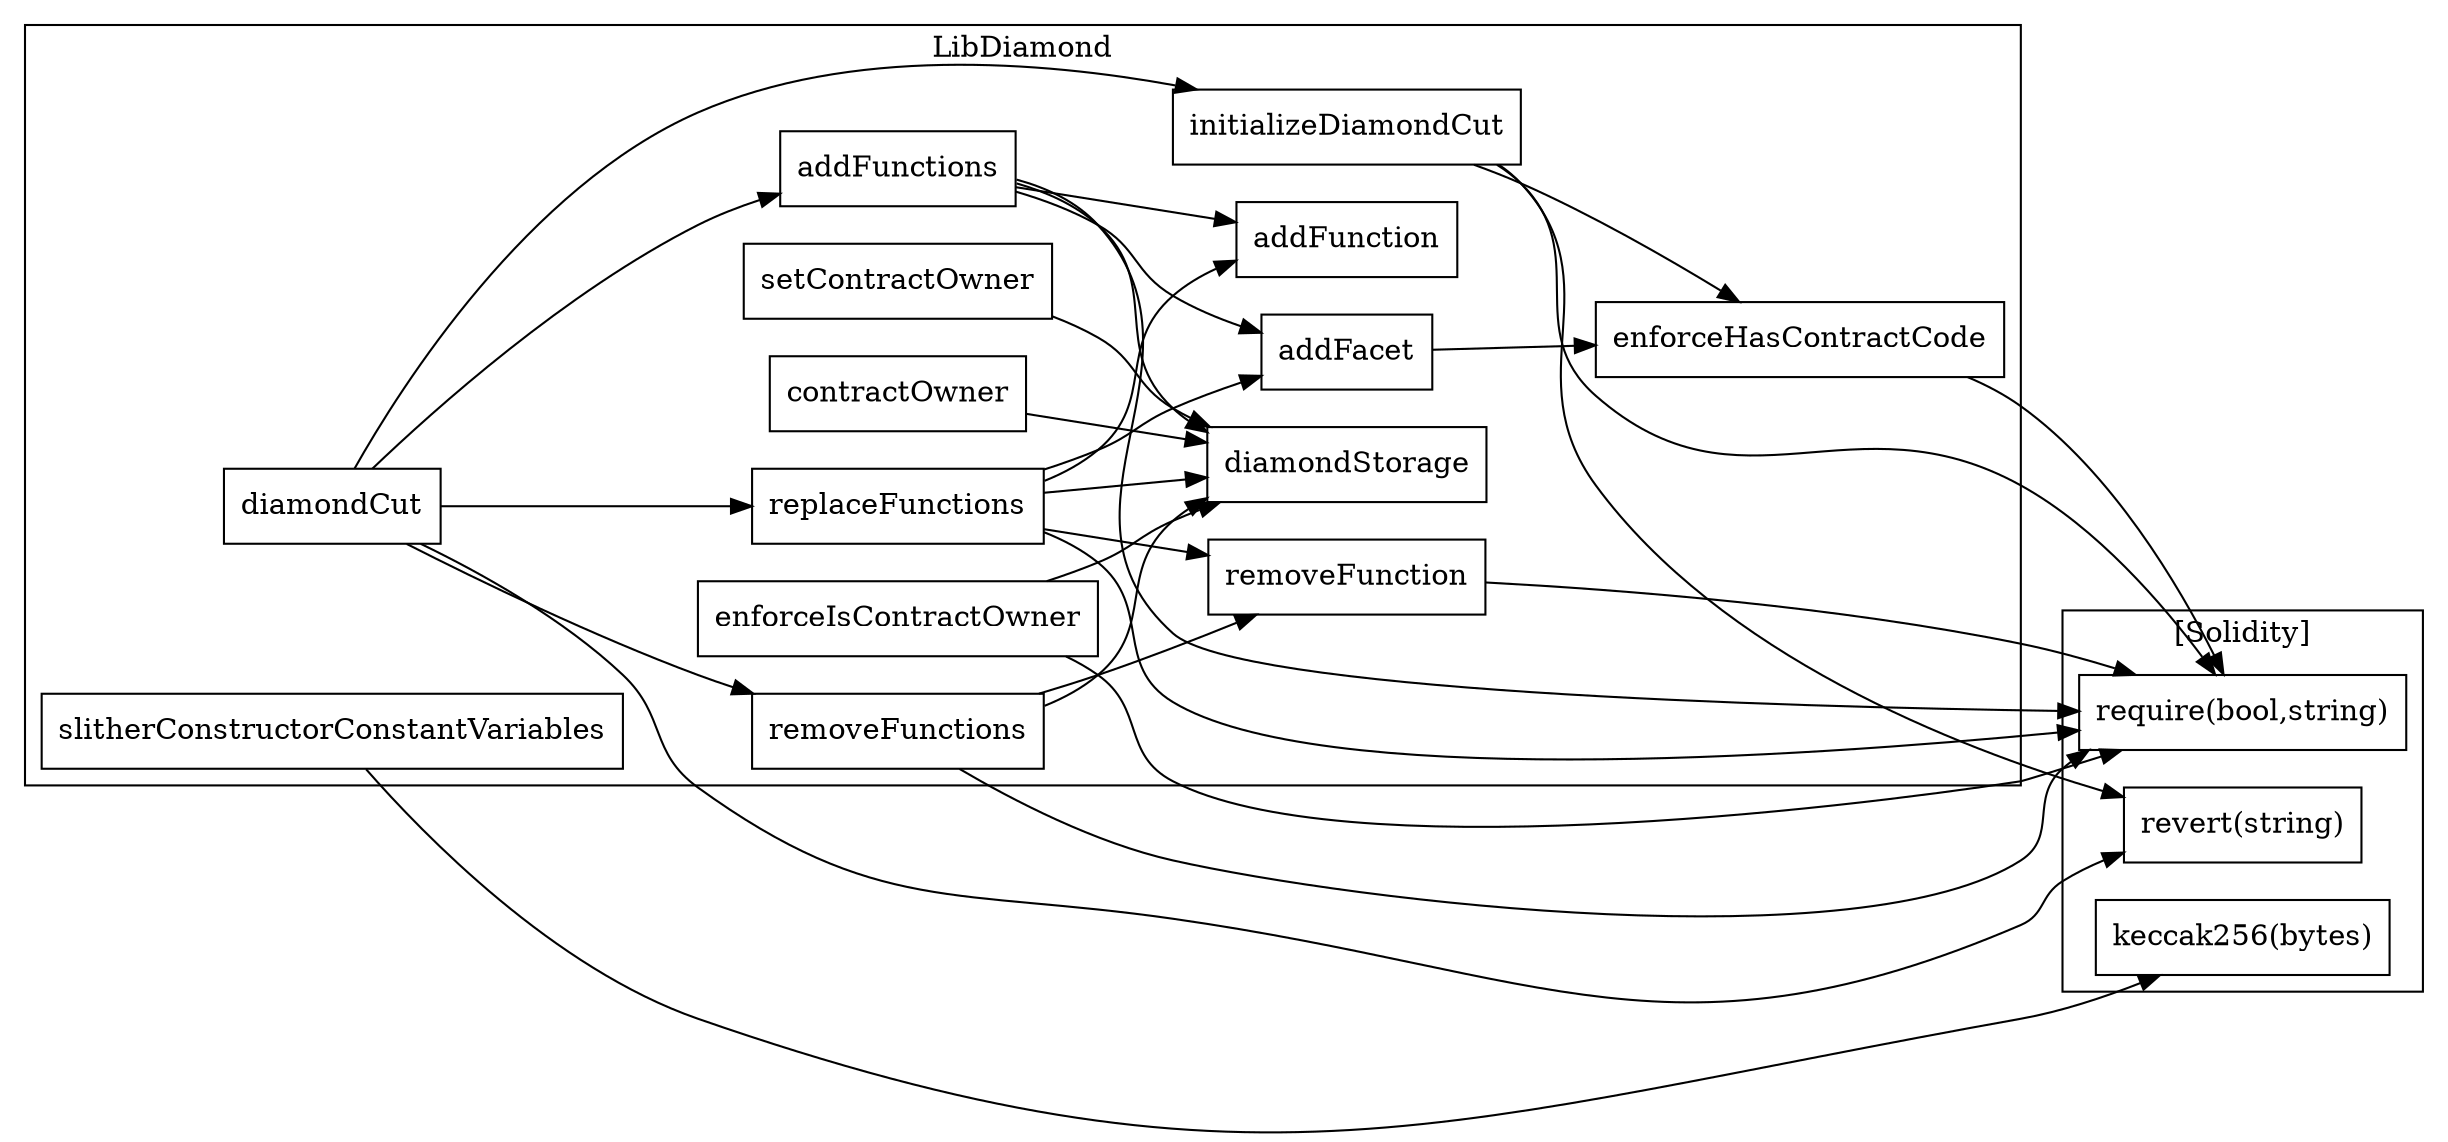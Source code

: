 strict digraph {
rankdir="LR"
node [shape=box]
subgraph cluster_896_LibDiamond {
label = "LibDiamond"
"896_enforceIsContractOwner" [label="enforceIsContractOwner"]
"896_addFunction" [label="addFunction"]
"896_addFacet" [label="addFacet"]
"896_removeFunctions" [label="removeFunctions"]
"896_contractOwner" [label="contractOwner"]
"896_initializeDiamondCut" [label="initializeDiamondCut"]
"896_setContractOwner" [label="setContractOwner"]
"896_replaceFunctions" [label="replaceFunctions"]
"896_slitherConstructorConstantVariables" [label="slitherConstructorConstantVariables"]
"896_diamondStorage" [label="diamondStorage"]
"896_removeFunction" [label="removeFunction"]
"896_enforceHasContractCode" [label="enforceHasContractCode"]
"896_addFunctions" [label="addFunctions"]
"896_diamondCut" [label="diamondCut"]
"896_diamondCut" -> "896_removeFunctions"
"896_addFunctions" -> "896_addFunction"
"896_diamondCut" -> "896_replaceFunctions"
"896_removeFunctions" -> "896_diamondStorage"
"896_replaceFunctions" -> "896_removeFunction"
"896_replaceFunctions" -> "896_addFunction"
"896_removeFunctions" -> "896_removeFunction"
"896_initializeDiamondCut" -> "896_enforceHasContractCode"
"896_diamondCut" -> "896_addFunctions"
"896_enforceIsContractOwner" -> "896_diamondStorage"
"896_addFunctions" -> "896_addFacet"
"896_diamondCut" -> "896_initializeDiamondCut"
"896_addFunctions" -> "896_diamondStorage"
"896_contractOwner" -> "896_diamondStorage"
"896_replaceFunctions" -> "896_addFacet"
"896_addFacet" -> "896_enforceHasContractCode"
"896_replaceFunctions" -> "896_diamondStorage"
"896_setContractOwner" -> "896_diamondStorage"
}subgraph cluster_solidity {
label = "[Solidity]"
"require(bool,string)" 
"revert(string)" 
"keccak256(bytes)" 
"896_removeFunction" -> "require(bool,string)"
"896_initializeDiamondCut" -> "require(bool,string)"
"896_initializeDiamondCut" -> "revert(string)"
"896_removeFunctions" -> "require(bool,string)"
"896_enforceHasContractCode" -> "require(bool,string)"
"896_enforceIsContractOwner" -> "require(bool,string)"
"896_diamondCut" -> "revert(string)"
"896_addFunctions" -> "require(bool,string)"
"896_slitherConstructorConstantVariables" -> "keccak256(bytes)"
"896_replaceFunctions" -> "require(bool,string)"
}
}